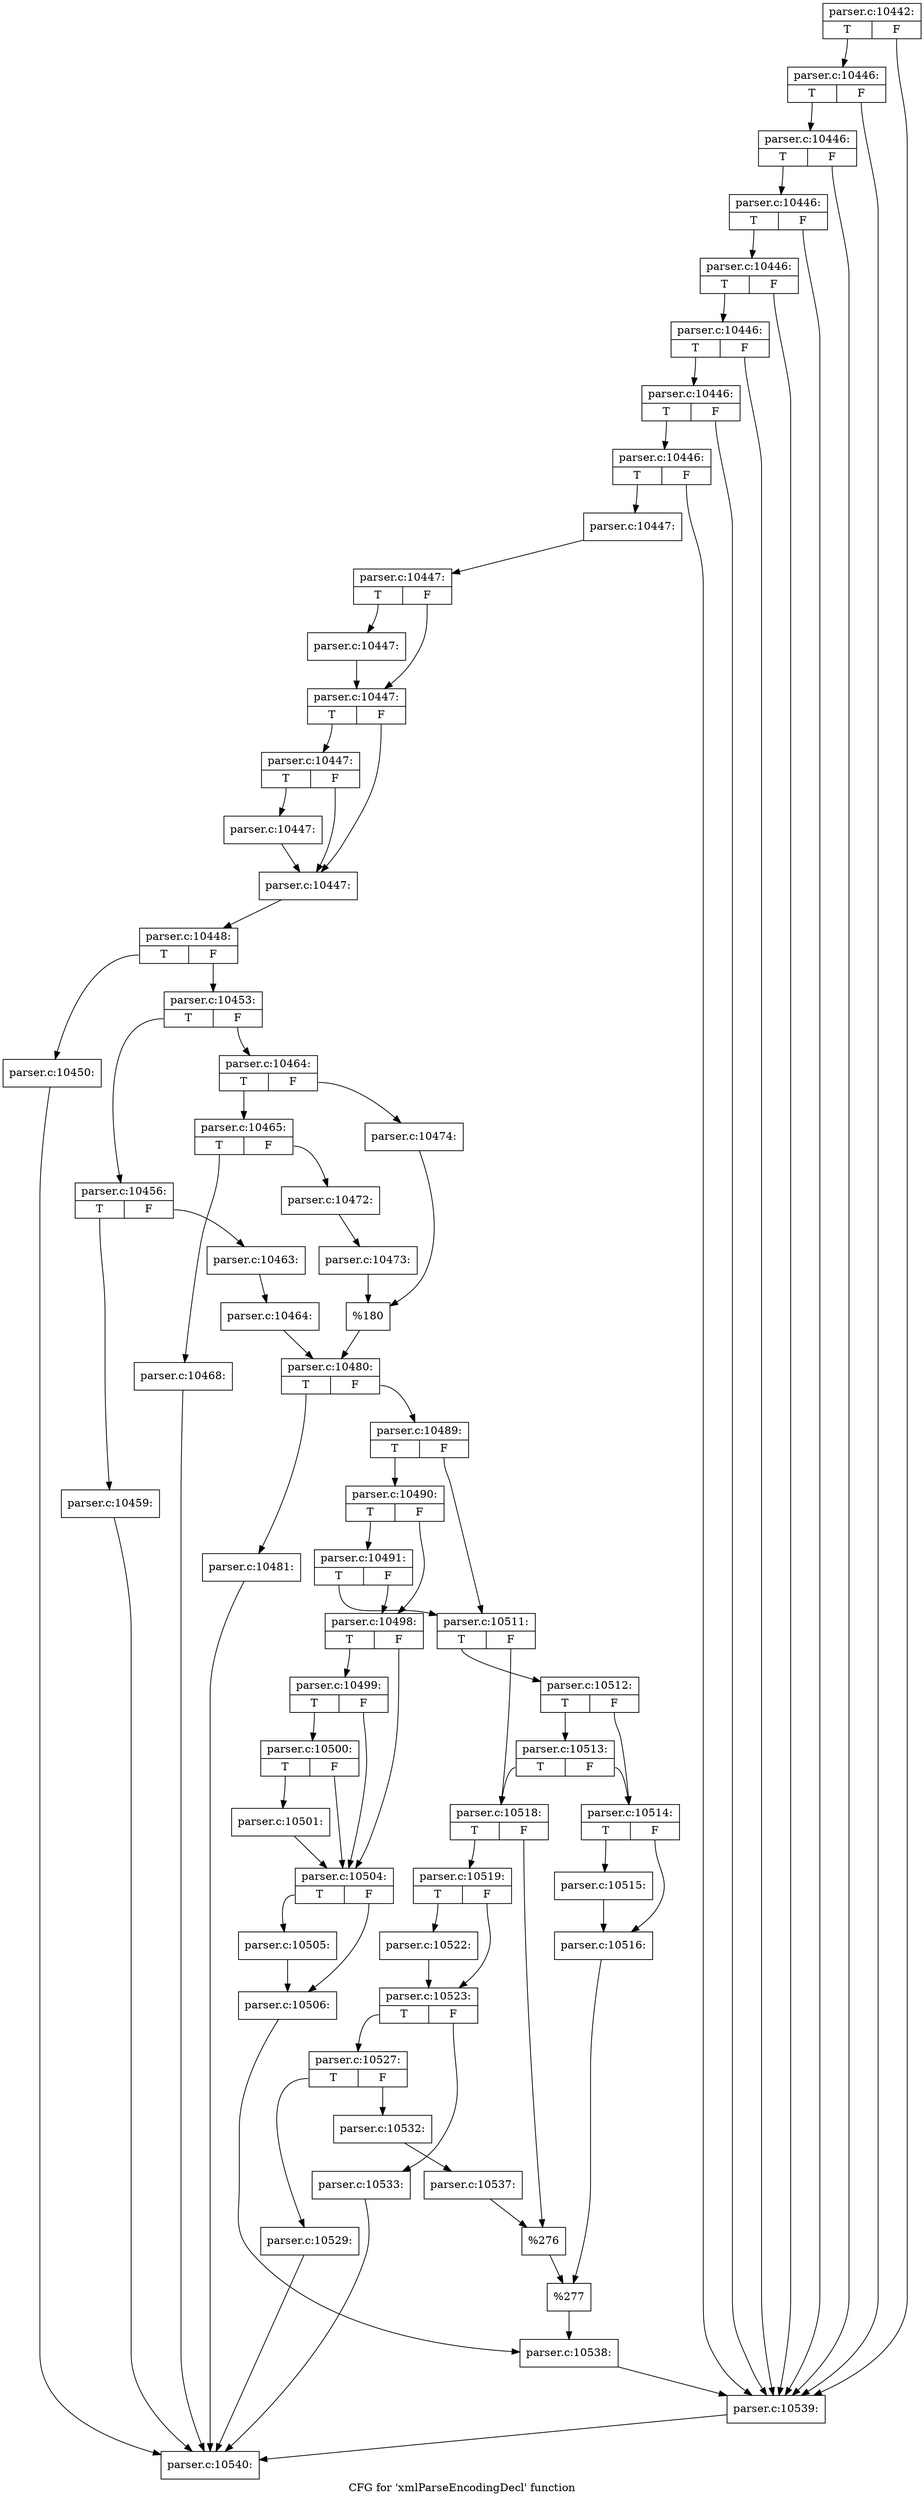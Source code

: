 digraph "CFG for 'xmlParseEncodingDecl' function" {
	label="CFG for 'xmlParseEncodingDecl' function";

	Node0x5d5ec60 [shape=record,label="{parser.c:10442:|{<s0>T|<s1>F}}"];
	Node0x5d5ec60:s0 -> Node0x5d63c00;
	Node0x5d5ec60:s1 -> Node0x5d54b40;
	Node0x5d63c00 [shape=record,label="{parser.c:10446:|{<s0>T|<s1>F}}"];
	Node0x5d63c00:s0 -> Node0x5d63bb0;
	Node0x5d63c00:s1 -> Node0x5d54b40;
	Node0x5d63bb0 [shape=record,label="{parser.c:10446:|{<s0>T|<s1>F}}"];
	Node0x5d63bb0:s0 -> Node0x5d63b60;
	Node0x5d63bb0:s1 -> Node0x5d54b40;
	Node0x5d63b60 [shape=record,label="{parser.c:10446:|{<s0>T|<s1>F}}"];
	Node0x5d63b60:s0 -> Node0x5d63b10;
	Node0x5d63b60:s1 -> Node0x5d54b40;
	Node0x5d63b10 [shape=record,label="{parser.c:10446:|{<s0>T|<s1>F}}"];
	Node0x5d63b10:s0 -> Node0x5d54c60;
	Node0x5d63b10:s1 -> Node0x5d54b40;
	Node0x5d54c60 [shape=record,label="{parser.c:10446:|{<s0>T|<s1>F}}"];
	Node0x5d54c60:s0 -> Node0x5d54c10;
	Node0x5d54c60:s1 -> Node0x5d54b40;
	Node0x5d54c10 [shape=record,label="{parser.c:10446:|{<s0>T|<s1>F}}"];
	Node0x5d54c10:s0 -> Node0x5d54b90;
	Node0x5d54c10:s1 -> Node0x5d54b40;
	Node0x5d54b90 [shape=record,label="{parser.c:10446:|{<s0>T|<s1>F}}"];
	Node0x5d54b90:s0 -> Node0x5d5efd0;
	Node0x5d54b90:s1 -> Node0x5d54b40;
	Node0x5d5efd0 [shape=record,label="{parser.c:10447:}"];
	Node0x5d5efd0 -> Node0x5d66440;
	Node0x5d66440 [shape=record,label="{parser.c:10447:|{<s0>T|<s1>F}}"];
	Node0x5d66440:s0 -> Node0x5d66eb0;
	Node0x5d66440:s1 -> Node0x5d66f00;
	Node0x5d66eb0 [shape=record,label="{parser.c:10447:}"];
	Node0x5d66eb0 -> Node0x5d66f00;
	Node0x5d66f00 [shape=record,label="{parser.c:10447:|{<s0>T|<s1>F}}"];
	Node0x5d66f00:s0 -> Node0x5d675e0;
	Node0x5d66f00:s1 -> Node0x5d67590;
	Node0x5d675e0 [shape=record,label="{parser.c:10447:|{<s0>T|<s1>F}}"];
	Node0x5d675e0:s0 -> Node0x5d67540;
	Node0x5d675e0:s1 -> Node0x5d67590;
	Node0x5d67540 [shape=record,label="{parser.c:10447:}"];
	Node0x5d67540 -> Node0x5d67590;
	Node0x5d67590 [shape=record,label="{parser.c:10447:}"];
	Node0x5d67590 -> Node0x5d663a0;
	Node0x5d663a0 [shape=record,label="{parser.c:10448:|{<s0>T|<s1>F}}"];
	Node0x5d663a0:s0 -> Node0x5d663f0;
	Node0x5d663a0:s1 -> Node0x5d68110;
	Node0x5d663f0 [shape=record,label="{parser.c:10450:}"];
	Node0x5d663f0 -> Node0x5d546d0;
	Node0x5d68110 [shape=record,label="{parser.c:10453:|{<s0>T|<s1>F}}"];
	Node0x5d68110:s0 -> Node0x5d68d20;
	Node0x5d68110:s1 -> Node0x5d68dc0;
	Node0x5d68d20 [shape=record,label="{parser.c:10456:|{<s0>T|<s1>F}}"];
	Node0x5d68d20:s0 -> Node0x5d69730;
	Node0x5d68d20:s1 -> Node0x5d697d0;
	Node0x5d69730 [shape=record,label="{parser.c:10459:}"];
	Node0x5d69730 -> Node0x5d546d0;
	Node0x5d697d0 [shape=record,label="{parser.c:10463:}"];
	Node0x5d697d0 -> Node0x5d69780;
	Node0x5d69780 [shape=record,label="{parser.c:10464:}"];
	Node0x5d69780 -> Node0x5d68d70;
	Node0x5d68dc0 [shape=record,label="{parser.c:10464:|{<s0>T|<s1>F}}"];
	Node0x5d68dc0:s0 -> Node0x5d6a5c0;
	Node0x5d68dc0:s1 -> Node0x5d6a660;
	Node0x5d6a5c0 [shape=record,label="{parser.c:10465:|{<s0>T|<s1>F}}"];
	Node0x5d6a5c0:s0 -> Node0x5d6afd0;
	Node0x5d6a5c0:s1 -> Node0x5d6b070;
	Node0x5d6afd0 [shape=record,label="{parser.c:10468:}"];
	Node0x5d6afd0 -> Node0x5d546d0;
	Node0x5d6b070 [shape=record,label="{parser.c:10472:}"];
	Node0x5d6b070 -> Node0x5d6b020;
	Node0x5d6b020 [shape=record,label="{parser.c:10473:}"];
	Node0x5d6b020 -> Node0x5d6a610;
	Node0x5d6a660 [shape=record,label="{parser.c:10474:}"];
	Node0x5d6a660 -> Node0x5d6a610;
	Node0x5d6a610 [shape=record,label="{%180}"];
	Node0x5d6a610 -> Node0x5d68d70;
	Node0x5d68d70 [shape=record,label="{parser.c:10480:|{<s0>T|<s1>F}}"];
	Node0x5d68d70:s0 -> Node0x5d6c230;
	Node0x5d68d70:s1 -> Node0x5d6c280;
	Node0x5d6c230 [shape=record,label="{parser.c:10481:}"];
	Node0x5d6c230 -> Node0x5d546d0;
	Node0x5d6c280 [shape=record,label="{parser.c:10489:|{<s0>T|<s1>F}}"];
	Node0x5d6c280:s0 -> Node0x5d6cc70;
	Node0x5d6c280:s1 -> Node0x5d6cc20;
	Node0x5d6cc70 [shape=record,label="{parser.c:10490:|{<s0>T|<s1>F}}"];
	Node0x5d6cc70:s0 -> Node0x5d6cf80;
	Node0x5d6cc70:s1 -> Node0x5d6cb80;
	Node0x5d6cf80 [shape=record,label="{parser.c:10491:|{<s0>T|<s1>F}}"];
	Node0x5d6cf80:s0 -> Node0x5d6cc20;
	Node0x5d6cf80:s1 -> Node0x5d6cb80;
	Node0x5d6cb80 [shape=record,label="{parser.c:10498:|{<s0>T|<s1>F}}"];
	Node0x5d6cb80:s0 -> Node0x5d6e0a0;
	Node0x5d6cb80:s1 -> Node0x5d6db40;
	Node0x5d6e0a0 [shape=record,label="{parser.c:10499:|{<s0>T|<s1>F}}"];
	Node0x5d6e0a0:s0 -> Node0x5d6e050;
	Node0x5d6e0a0:s1 -> Node0x5d6db40;
	Node0x5d6e050 [shape=record,label="{parser.c:10500:|{<s0>T|<s1>F}}"];
	Node0x5d6e050:s0 -> Node0x5d6d810;
	Node0x5d6e050:s1 -> Node0x5d6db40;
	Node0x5d6d810 [shape=record,label="{parser.c:10501:}"];
	Node0x5d6d810 -> Node0x5d6db40;
	Node0x5d6db40 [shape=record,label="{parser.c:10504:|{<s0>T|<s1>F}}"];
	Node0x5d6db40:s0 -> Node0x5d6f2c0;
	Node0x5d6db40:s1 -> Node0x5d6f310;
	Node0x5d6f2c0 [shape=record,label="{parser.c:10505:}"];
	Node0x5d6f2c0 -> Node0x5d6f310;
	Node0x5d6f310 [shape=record,label="{parser.c:10506:}"];
	Node0x5d6f310 -> Node0x5d6cbd0;
	Node0x5d6cc20 [shape=record,label="{parser.c:10511:|{<s0>T|<s1>F}}"];
	Node0x5d6cc20:s0 -> Node0x5d6fee0;
	Node0x5d6cc20:s1 -> Node0x5d6fe90;
	Node0x5d6fee0 [shape=record,label="{parser.c:10512:|{<s0>T|<s1>F}}"];
	Node0x5d6fee0:s0 -> Node0x5d701f0;
	Node0x5d6fee0:s1 -> Node0x5d6fdf0;
	Node0x5d701f0 [shape=record,label="{parser.c:10513:|{<s0>T|<s1>F}}"];
	Node0x5d701f0:s0 -> Node0x5d6fe90;
	Node0x5d701f0:s1 -> Node0x5d6fdf0;
	Node0x5d6fdf0 [shape=record,label="{parser.c:10514:|{<s0>T|<s1>F}}"];
	Node0x5d6fdf0:s0 -> Node0x5d70a70;
	Node0x5d6fdf0:s1 -> Node0x5d70ac0;
	Node0x5d70a70 [shape=record,label="{parser.c:10515:}"];
	Node0x5d70a70 -> Node0x5d70ac0;
	Node0x5d70ac0 [shape=record,label="{parser.c:10516:}"];
	Node0x5d70ac0 -> Node0x5d6fe40;
	Node0x5d6fe90 [shape=record,label="{parser.c:10518:|{<s0>T|<s1>F}}"];
	Node0x5d6fe90:s0 -> Node0x5d715a0;
	Node0x5d6fe90:s1 -> Node0x5d715f0;
	Node0x5d715a0 [shape=record,label="{parser.c:10519:|{<s0>T|<s1>F}}"];
	Node0x5d715a0:s0 -> Node0x5d71c00;
	Node0x5d715a0:s1 -> Node0x5d71c50;
	Node0x5d71c00 [shape=record,label="{parser.c:10522:}"];
	Node0x5d71c00 -> Node0x5d71c50;
	Node0x5d71c50 [shape=record,label="{parser.c:10523:|{<s0>T|<s1>F}}"];
	Node0x5d71c50:s0 -> Node0x5d73060;
	Node0x5d71c50:s1 -> Node0x5d73470;
	Node0x5d73060 [shape=record,label="{parser.c:10527:|{<s0>T|<s1>F}}"];
	Node0x5d73060:s0 -> Node0x5d73690;
	Node0x5d73060:s1 -> Node0x5d736e0;
	Node0x5d73690 [shape=record,label="{parser.c:10529:}"];
	Node0x5d73690 -> Node0x5d546d0;
	Node0x5d736e0 [shape=record,label="{parser.c:10532:}"];
	Node0x5d736e0 -> Node0x5d73390;
	Node0x5d73470 [shape=record,label="{parser.c:10533:}"];
	Node0x5d73470 -> Node0x5d546d0;
	Node0x5d73390 [shape=record,label="{parser.c:10537:}"];
	Node0x5d73390 -> Node0x5d715f0;
	Node0x5d715f0 [shape=record,label="{%276}"];
	Node0x5d715f0 -> Node0x5d6fe40;
	Node0x5d6fe40 [shape=record,label="{%277}"];
	Node0x5d6fe40 -> Node0x5d6cbd0;
	Node0x5d6cbd0 [shape=record,label="{parser.c:10538:}"];
	Node0x5d6cbd0 -> Node0x5d54b40;
	Node0x5d54b40 [shape=record,label="{parser.c:10539:}"];
	Node0x5d54b40 -> Node0x5d546d0;
	Node0x5d546d0 [shape=record,label="{parser.c:10540:}"];
}
